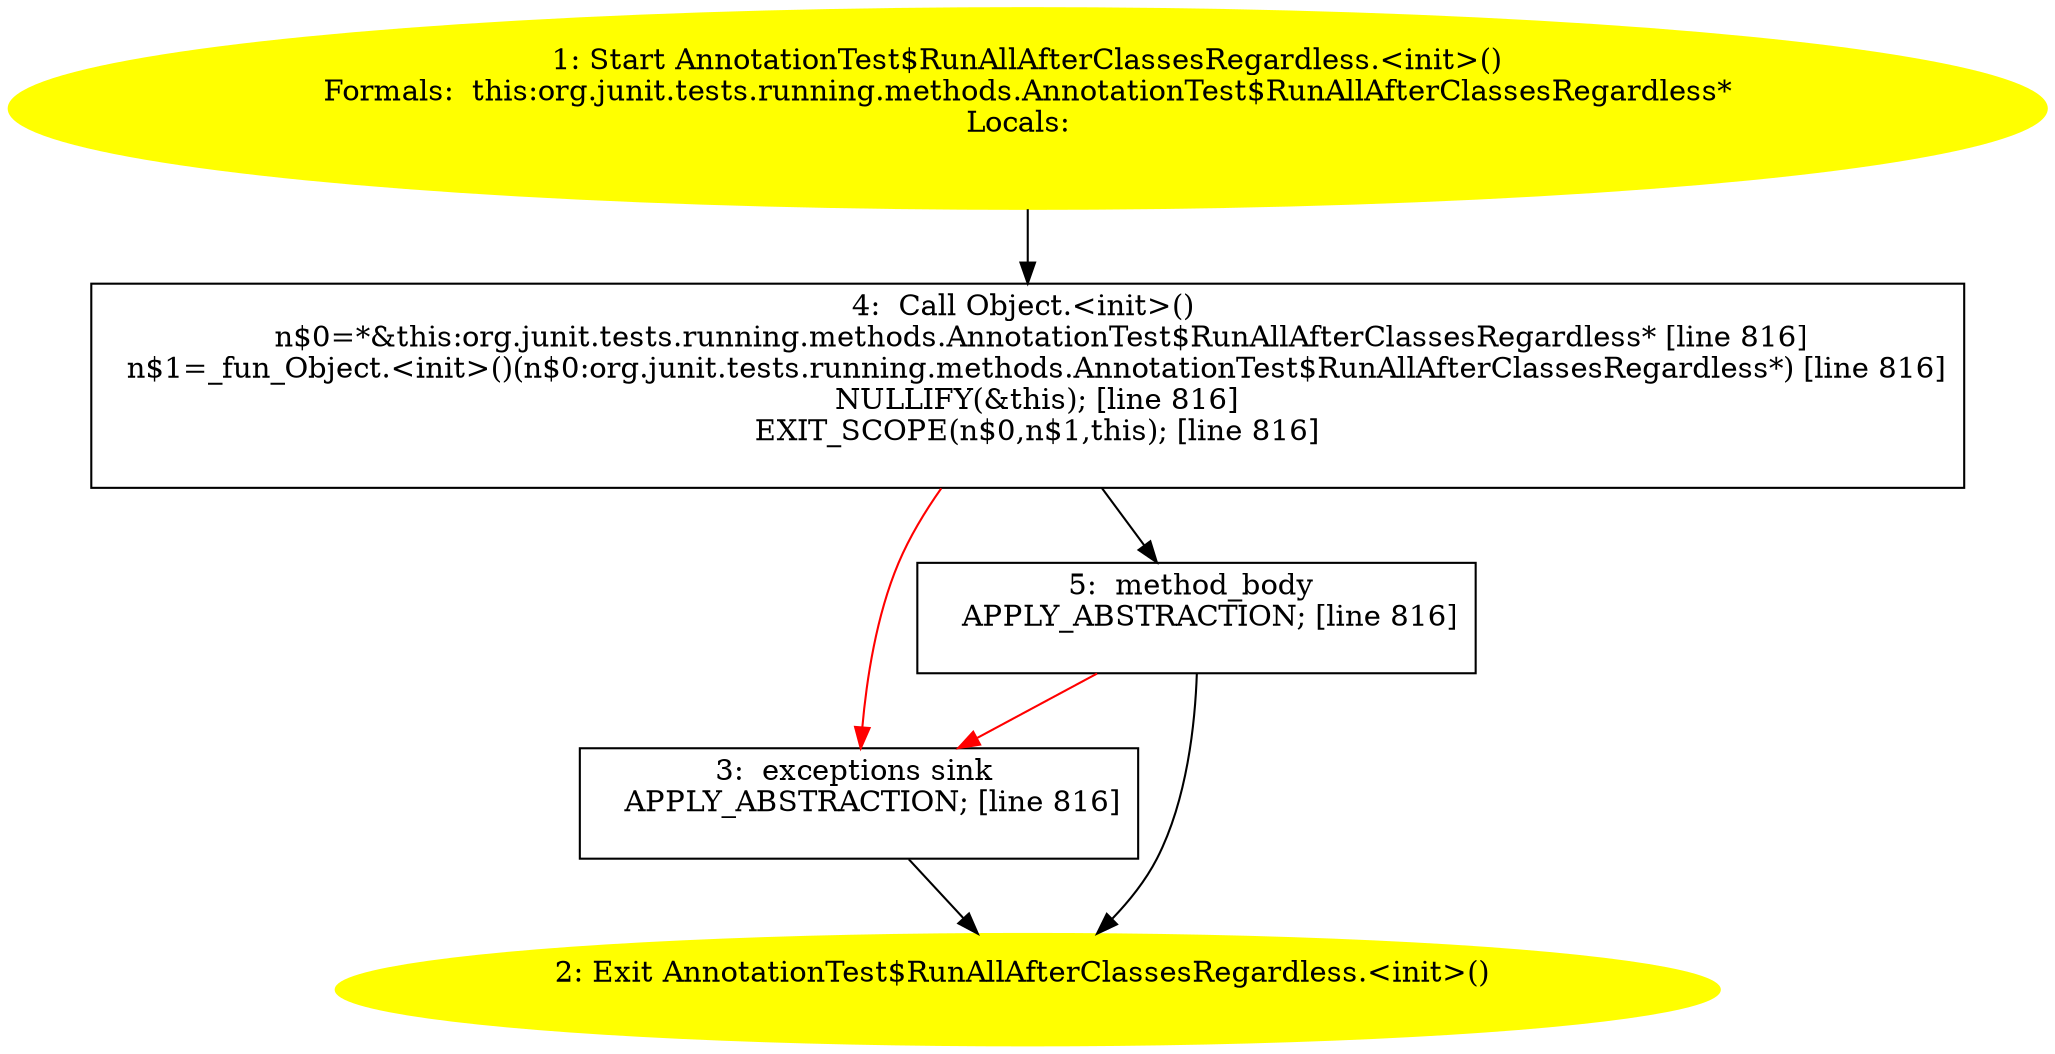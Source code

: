 /* @generated */
digraph cfg {
"org.junit.tests.running.methods.AnnotationTest$RunAllAfterClassesRegardless.<init>().63d0069b6e0b715683c5e684e301efb9_1" [label="1: Start AnnotationTest$RunAllAfterClassesRegardless.<init>()\nFormals:  this:org.junit.tests.running.methods.AnnotationTest$RunAllAfterClassesRegardless*\nLocals:  \n  " color=yellow style=filled]
	

	 "org.junit.tests.running.methods.AnnotationTest$RunAllAfterClassesRegardless.<init>().63d0069b6e0b715683c5e684e301efb9_1" -> "org.junit.tests.running.methods.AnnotationTest$RunAllAfterClassesRegardless.<init>().63d0069b6e0b715683c5e684e301efb9_4" ;
"org.junit.tests.running.methods.AnnotationTest$RunAllAfterClassesRegardless.<init>().63d0069b6e0b715683c5e684e301efb9_2" [label="2: Exit AnnotationTest$RunAllAfterClassesRegardless.<init>() \n  " color=yellow style=filled]
	

"org.junit.tests.running.methods.AnnotationTest$RunAllAfterClassesRegardless.<init>().63d0069b6e0b715683c5e684e301efb9_3" [label="3:  exceptions sink \n   APPLY_ABSTRACTION; [line 816]\n " shape="box"]
	

	 "org.junit.tests.running.methods.AnnotationTest$RunAllAfterClassesRegardless.<init>().63d0069b6e0b715683c5e684e301efb9_3" -> "org.junit.tests.running.methods.AnnotationTest$RunAllAfterClassesRegardless.<init>().63d0069b6e0b715683c5e684e301efb9_2" ;
"org.junit.tests.running.methods.AnnotationTest$RunAllAfterClassesRegardless.<init>().63d0069b6e0b715683c5e684e301efb9_4" [label="4:  Call Object.<init>() \n   n$0=*&this:org.junit.tests.running.methods.AnnotationTest$RunAllAfterClassesRegardless* [line 816]\n  n$1=_fun_Object.<init>()(n$0:org.junit.tests.running.methods.AnnotationTest$RunAllAfterClassesRegardless*) [line 816]\n  NULLIFY(&this); [line 816]\n  EXIT_SCOPE(n$0,n$1,this); [line 816]\n " shape="box"]
	

	 "org.junit.tests.running.methods.AnnotationTest$RunAllAfterClassesRegardless.<init>().63d0069b6e0b715683c5e684e301efb9_4" -> "org.junit.tests.running.methods.AnnotationTest$RunAllAfterClassesRegardless.<init>().63d0069b6e0b715683c5e684e301efb9_5" ;
	 "org.junit.tests.running.methods.AnnotationTest$RunAllAfterClassesRegardless.<init>().63d0069b6e0b715683c5e684e301efb9_4" -> "org.junit.tests.running.methods.AnnotationTest$RunAllAfterClassesRegardless.<init>().63d0069b6e0b715683c5e684e301efb9_3" [color="red" ];
"org.junit.tests.running.methods.AnnotationTest$RunAllAfterClassesRegardless.<init>().63d0069b6e0b715683c5e684e301efb9_5" [label="5:  method_body \n   APPLY_ABSTRACTION; [line 816]\n " shape="box"]
	

	 "org.junit.tests.running.methods.AnnotationTest$RunAllAfterClassesRegardless.<init>().63d0069b6e0b715683c5e684e301efb9_5" -> "org.junit.tests.running.methods.AnnotationTest$RunAllAfterClassesRegardless.<init>().63d0069b6e0b715683c5e684e301efb9_2" ;
	 "org.junit.tests.running.methods.AnnotationTest$RunAllAfterClassesRegardless.<init>().63d0069b6e0b715683c5e684e301efb9_5" -> "org.junit.tests.running.methods.AnnotationTest$RunAllAfterClassesRegardless.<init>().63d0069b6e0b715683c5e684e301efb9_3" [color="red" ];
}
